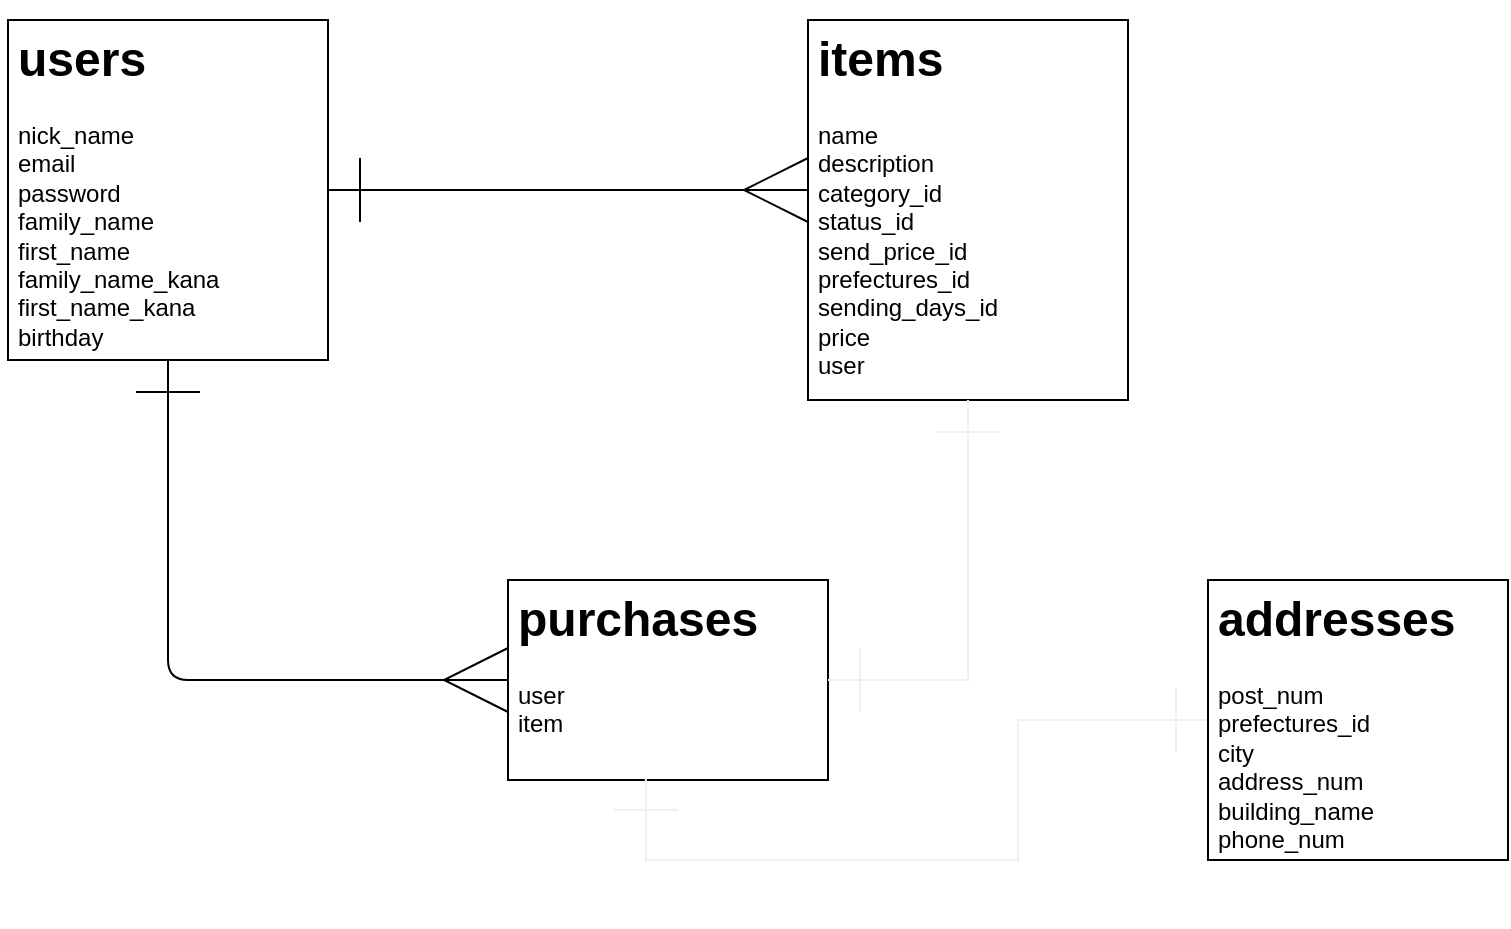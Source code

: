 <mxfile version="13.6.5">
    <diagram id="nfZt1-khRDRyO3rE8lW_" name="ページ1">
        <mxGraphModel dx="1199" dy="590" grid="1" gridSize="10" guides="1" tooltips="1" connect="1" arrows="1" fold="1" page="0" pageScale="1" pageWidth="827" pageHeight="1169" math="0" shadow="0">
            <root>
                <mxCell id="0"/>
                <mxCell id="1" parent="0"/>
                <mxCell id="2" value="" style="whiteSpace=wrap;html=1;" vertex="1" parent="1">
                    <mxGeometry x="40" y="40" width="160" height="170" as="geometry"/>
                </mxCell>
                <mxCell id="3" value="" style="whiteSpace=wrap;html=1;" vertex="1" parent="1">
                    <mxGeometry x="440" y="40" width="160" height="190" as="geometry"/>
                </mxCell>
                <mxCell id="4" value="" style="whiteSpace=wrap;html=1;" vertex="1" parent="1">
                    <mxGeometry x="290" y="320" width="160" height="100" as="geometry"/>
                </mxCell>
                <mxCell id="9" style="edgeStyle=orthogonalEdgeStyle;orthogonalLoop=1;jettySize=auto;html=1;endArrow=ERmany;endFill=0;startArrow=ERone;startFill=0;strokeWidth=1;endSize=30;targetPerimeterSpacing=0;startSize=30;" edge="1" parent="1" source="7" target="8">
                    <mxGeometry relative="1" as="geometry">
                        <mxPoint x="200" y="135" as="sourcePoint"/>
                        <mxPoint x="435" y="90" as="targetPoint"/>
                        <Array as="points">
                            <mxPoint x="200" y="135"/>
                        </Array>
                    </mxGeometry>
                </mxCell>
                <mxCell id="10" style="edgeStyle=orthogonalEdgeStyle;orthogonalLoop=1;jettySize=auto;html=1;exitX=0.5;exitY=1;exitDx=0;exitDy=0;entryX=0;entryY=0.5;entryDx=0;entryDy=0;endArrow=ERmany;endFill=0;startArrow=ERone;startFill=0;endSize=30;startSize=30;" edge="1" parent="1" source="7" target="4">
                    <mxGeometry relative="1" as="geometry"/>
                </mxCell>
                <mxCell id="20" style="edgeStyle=orthogonalEdgeStyle;rounded=0;orthogonalLoop=1;jettySize=auto;html=1;exitX=0.5;exitY=1;exitDx=0;exitDy=0;entryX=1;entryY=0.5;entryDx=0;entryDy=0;startArrow=ERone;startFill=0;startSize=30;endArrow=ERone;endFill=0;endSize=30;targetPerimeterSpacing=0;strokeColor=#f0f0f0;strokeWidth=1;" edge="1" parent="1" source="8" target="12">
                    <mxGeometry relative="1" as="geometry"/>
                </mxCell>
                <mxCell id="8" value="&lt;h1&gt;items&lt;/h1&gt;&lt;div&gt;name&lt;br&gt;description&lt;/div&gt;&lt;div&gt;category_id&lt;/div&gt;&lt;div&gt;status_id&lt;/div&gt;&lt;div&gt;send_price_id&lt;/div&gt;&lt;div&gt;prefectures_id&lt;/div&gt;&lt;div&gt;sending_days_id&lt;br&gt;price&lt;/div&gt;&lt;div&gt;user&lt;/div&gt;&lt;div&gt;&lt;br&gt;&lt;/div&gt;" style="text;html=1;strokeColor=none;spacing=5;spacingTop=-20;whiteSpace=wrap;overflow=hidden;shadow=0;horizontal=1;fontStyle=0;labelBorderColor=none;" vertex="1" parent="1">
                    <mxGeometry x="440" y="40" width="160" height="190" as="geometry"/>
                </mxCell>
                <mxCell id="12" value="&lt;h1&gt;purchases&lt;/h1&gt;&lt;p&gt;user&lt;br&gt;&lt;span&gt;item&lt;/span&gt;&lt;/p&gt;" style="text;html=1;strokeColor=none;fillColor=none;spacing=5;spacingTop=-20;whiteSpace=wrap;overflow=hidden;" vertex="1" parent="1">
                    <mxGeometry x="290" y="320" width="160" height="100" as="geometry"/>
                </mxCell>
                <mxCell id="7" value="&lt;h1&gt;users&lt;/h1&gt;&lt;div&gt;nick_name&lt;/div&gt;&lt;div&gt;email&lt;/div&gt;&lt;div&gt;password&lt;/div&gt;&lt;div&gt;family_name&lt;/div&gt;&lt;div&gt;first_name&lt;/div&gt;&lt;div&gt;family_name_kana&lt;/div&gt;&lt;div&gt;first_name_kana&lt;br&gt;&lt;span&gt;birthday&lt;/span&gt;&lt;/div&gt;&lt;div&gt;&lt;br&gt;&lt;/div&gt;" style="text;html=1;strokeColor=none;fillColor=none;spacing=5;spacingTop=-20;whiteSpace=wrap;overflow=hidden;shadow=1;" vertex="1" parent="1">
                    <mxGeometry x="40" y="40" width="160" height="170" as="geometry"/>
                </mxCell>
                <mxCell id="25" style="edgeStyle=orthogonalEdgeStyle;rounded=0;orthogonalLoop=1;jettySize=auto;html=1;entryX=0.431;entryY=0.99;entryDx=0;entryDy=0;entryPerimeter=0;startArrow=ERone;startFill=0;startSize=30;endArrow=ERone;endFill=0;endSize=30;targetPerimeterSpacing=0;strokeColor=#f0f0f0;strokeWidth=1;" edge="1" parent="1" source="21" target="4">
                    <mxGeometry relative="1" as="geometry"/>
                </mxCell>
                <mxCell id="21" value="" style="rounded=0;whiteSpace=wrap;html=1;" vertex="1" parent="1">
                    <mxGeometry x="640" y="320" width="150" height="140" as="geometry"/>
                </mxCell>
                <mxCell id="23" value="&lt;h1&gt;addresses&lt;/h1&gt;&lt;p&gt;post_num&lt;br&gt;prefectures_id&lt;br&gt;city&lt;br&gt;address_num&lt;br&gt;building_name&lt;br&gt;phone_num&lt;br&gt;&lt;/p&gt;" style="text;html=1;strokeColor=none;fillColor=none;spacing=5;spacingTop=-20;whiteSpace=wrap;overflow=hidden;rounded=0;" vertex="1" parent="1">
                    <mxGeometry x="640" y="320" width="150" height="140" as="geometry"/>
                </mxCell>
            </root>
        </mxGraphModel>
    </diagram>
</mxfile>